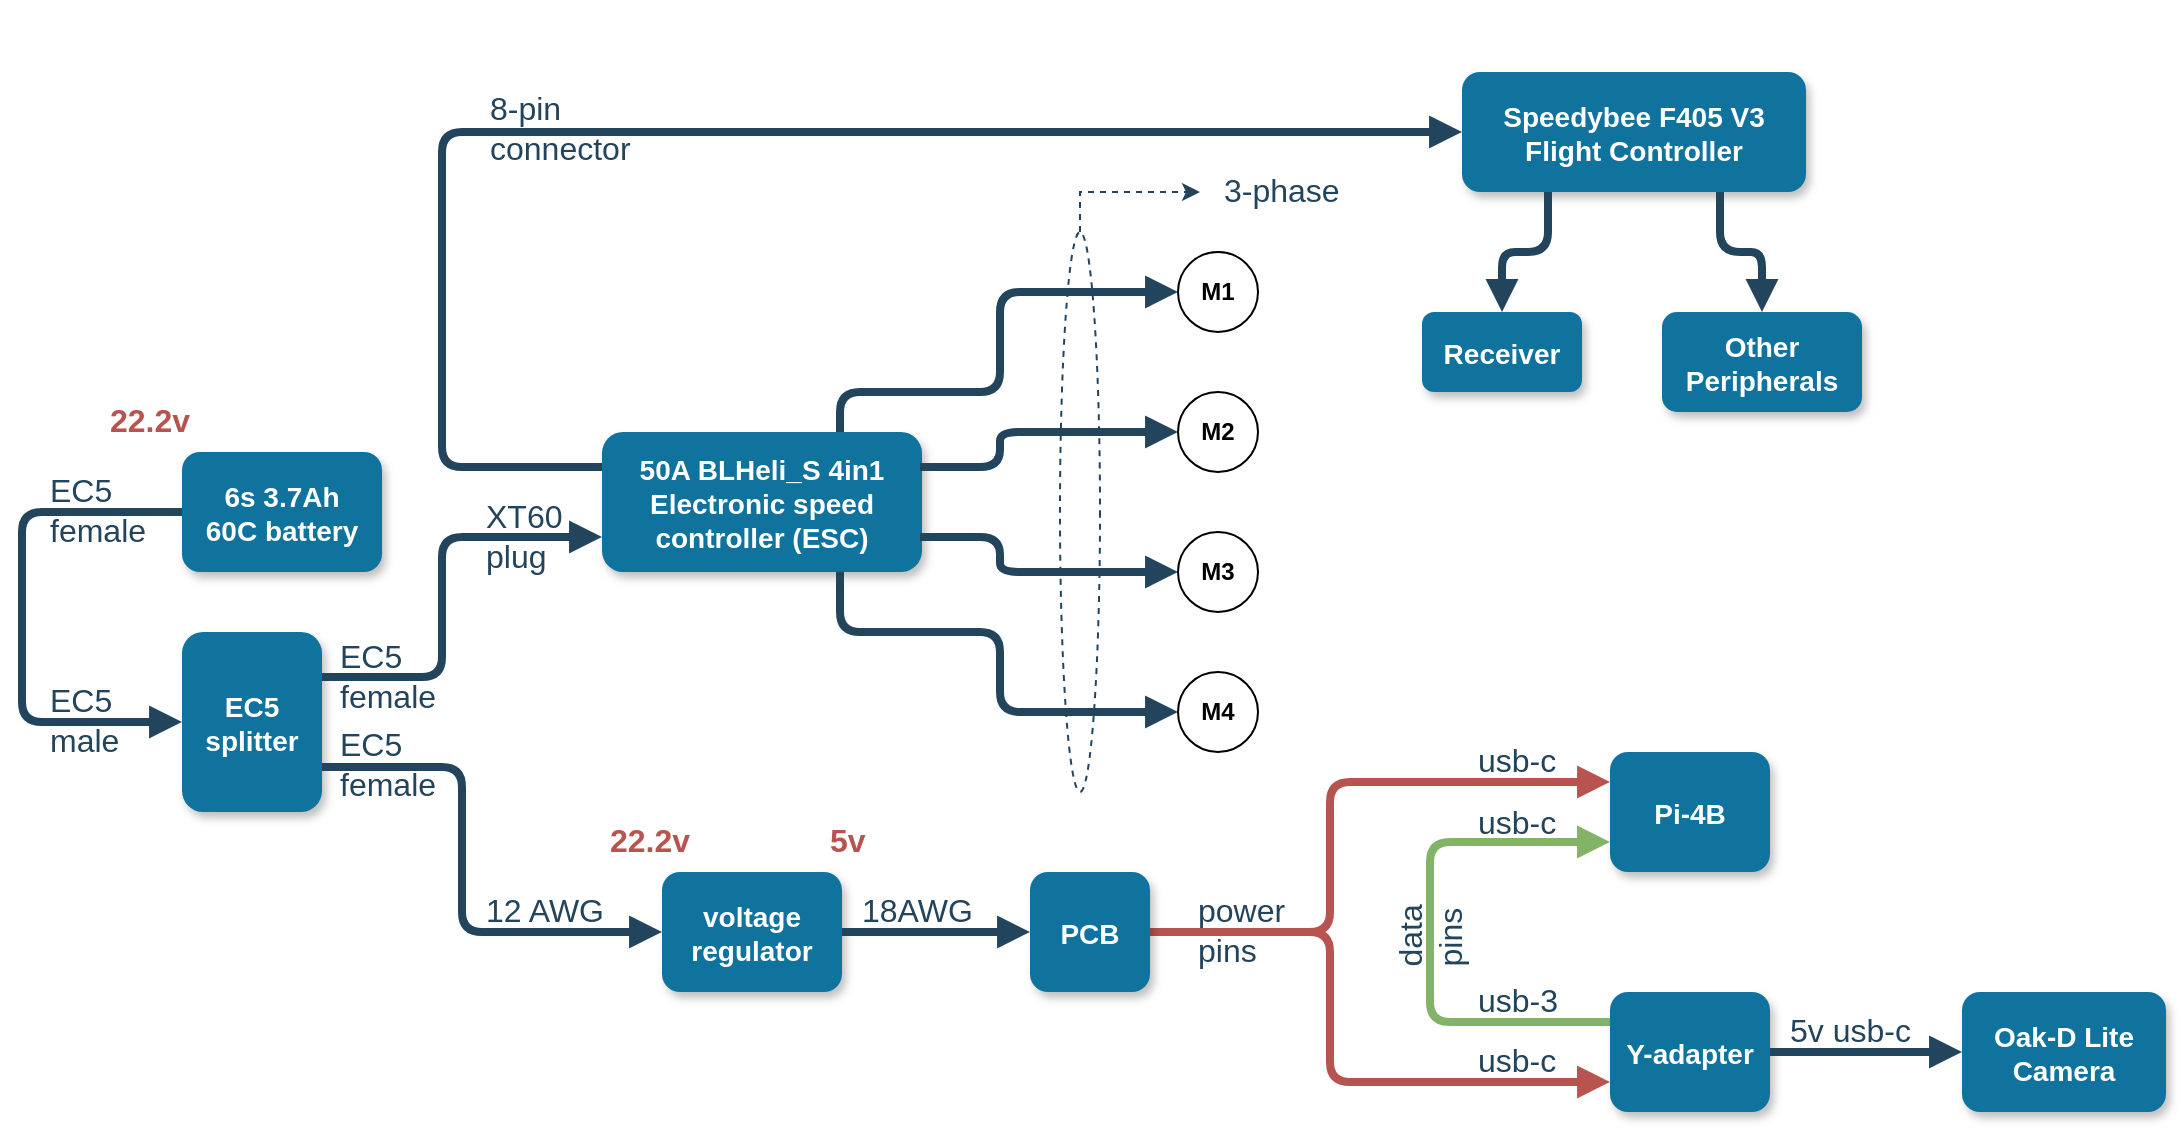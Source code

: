 <mxfile>
    <diagram name="Page-1" id="97916047-d0de-89f5-080d-49f4d83e522f">
        <mxGraphModel dx="1086" dy="705" grid="1" gridSize="10" guides="1" tooltips="1" connect="1" arrows="1" fold="1" page="1" pageScale="1.5" pageWidth="1169" pageHeight="827" background="none" math="0" shadow="0">
            <root>
                <mxCell id="0"/>
                <mxCell id="1" parent="0"/>
                <mxCell id="0hPKIBFiTmCVOufTVkQz-52" value="&lt;font style=&quot;font-size: 16px;&quot;&gt;8-pin&lt;br&gt;connector&lt;br&gt;&lt;/font&gt;" style="edgeLabel;html=1;align=left;verticalAlign=middle;resizable=0;points=[];labelBackgroundColor=none;fontColor=#23445D;" parent="1" vertex="1" connectable="0">
                    <mxGeometry x="319.995" y="154.003" as="geometry">
                        <mxPoint x="22" y="64" as="offset"/>
                    </mxGeometry>
                </mxCell>
                <mxCell id="0hPKIBFiTmCVOufTVkQz-50" value="&lt;font style=&quot;font-size: 16px;&quot;&gt;XT60&lt;br&gt;plug&lt;br&gt;&lt;/font&gt;" style="edgeLabel;html=1;align=left;verticalAlign=middle;resizable=0;points=[];labelBackgroundColor=none;fontColor=#23445D;" parent="1" vertex="1" connectable="0">
                    <mxGeometry x="317.995" y="358.003" as="geometry">
                        <mxPoint x="22" y="64" as="offset"/>
                    </mxGeometry>
                </mxCell>
                <mxCell id="0hPKIBFiTmCVOufTVkQz-49" value="&lt;font style=&quot;font-size: 16px;&quot;&gt;EC5&lt;br&gt;female&lt;br&gt;&lt;/font&gt;" style="edgeLabel;html=1;align=left;verticalAlign=middle;resizable=0;points=[];labelBackgroundColor=none;fontColor=#23445D;" parent="1" vertex="1" connectable="0">
                    <mxGeometry x="99.995" y="345.003" as="geometry">
                        <mxPoint x="22" y="64" as="offset"/>
                    </mxGeometry>
                </mxCell>
                <mxCell id="0hPKIBFiTmCVOufTVkQz-33" value="&lt;span style=&quot;font-size: 16px;&quot;&gt;usb-c&lt;/span&gt;" style="edgeLabel;html=1;align=left;verticalAlign=middle;resizable=0;points=[];labelBackgroundColor=none;fontColor=#23445D;" parent="1" vertex="1" connectable="0">
                    <mxGeometry x="813.995" y="501.003" as="geometry">
                        <mxPoint x="22" y="64" as="offset"/>
                    </mxGeometry>
                </mxCell>
                <mxCell id="Tr897aCAvD2A82pSiaK6-78" value="&lt;span style=&quot;font-size: 16px;&quot;&gt;usb-c&lt;/span&gt;" style="edgeLabel;html=1;align=left;verticalAlign=middle;resizable=0;points=[];labelBackgroundColor=none;fontColor=#23445D;" parent="1" vertex="1" connectable="0">
                    <mxGeometry x="813.995" y="470.003" as="geometry">
                        <mxPoint x="22" y="64" as="offset"/>
                    </mxGeometry>
                </mxCell>
                <mxCell id="Tr897aCAvD2A82pSiaK6-79" value="&lt;span style=&quot;font-size: 16px;&quot;&gt;usb-3&lt;/span&gt;" style="edgeLabel;html=1;align=left;verticalAlign=middle;resizable=0;points=[];labelBackgroundColor=none;fontColor=#23445D;" parent="1" vertex="1" connectable="0">
                    <mxGeometry x="813.995" y="590.003" as="geometry">
                        <mxPoint x="22" y="64" as="offset"/>
                    </mxGeometry>
                </mxCell>
                <mxCell id="0hPKIBFiTmCVOufTVkQz-32" value="&lt;font style=&quot;font-size: 16px;&quot;&gt;22.2v&lt;/font&gt;" style="edgeLabel;html=1;align=left;verticalAlign=middle;resizable=0;points=[];labelBackgroundColor=none;fontColor=#B85450;fontStyle=1" parent="1" vertex="1" connectable="0">
                    <mxGeometry x="129.995" y="300.003" as="geometry">
                        <mxPoint x="22" y="64" as="offset"/>
                    </mxGeometry>
                </mxCell>
                <mxCell id="Tr897aCAvD2A82pSiaK6-81" value="&lt;font style=&quot;font-size: 16px;&quot;&gt;data&lt;br&gt;pins&lt;br&gt;&lt;/font&gt;" style="edgeLabel;html=1;align=left;verticalAlign=middle;resizable=0;points=[];horizontal=0;labelBackgroundColor=none;fontColor=#23445D;" parent="1" vertex="1" connectable="0">
                    <mxGeometry x="791.995" y="703.003" as="geometry">
                        <mxPoint x="22" y="64" as="offset"/>
                    </mxGeometry>
                </mxCell>
                <mxCell id="Tr897aCAvD2A82pSiaK6-82" value="&lt;font style=&quot;font-size: 16px;&quot;&gt;power&lt;br&gt;pins&lt;br&gt;&lt;/font&gt;" style="edgeLabel;html=1;align=left;verticalAlign=middle;resizable=0;points=[];labelBackgroundColor=none;fontColor=#23445D;" parent="1" vertex="1" connectable="0">
                    <mxGeometry x="673.995" y="555.003" as="geometry">
                        <mxPoint x="22" y="64" as="offset"/>
                    </mxGeometry>
                </mxCell>
                <mxCell id="Tr897aCAvD2A82pSiaK6-80" value="&lt;span style=&quot;font-size: 16px;&quot;&gt;usb-c&lt;/span&gt;" style="edgeLabel;html=1;align=left;verticalAlign=middle;resizable=0;points=[];labelBackgroundColor=none;fontColor=#23445D;" parent="1" vertex="1" connectable="0">
                    <mxGeometry x="813.995" y="620.003" as="geometry">
                        <mxPoint x="22" y="64" as="offset"/>
                    </mxGeometry>
                </mxCell>
                <mxCell id="2" value="EC5&#10;splitter" style="rounded=1;fillColor=#10739E;strokeColor=none;shadow=1;gradientColor=none;fontStyle=1;fontColor=#FFFFFF;fontSize=14;" parent="1" vertex="1">
                    <mxGeometry x="190" y="470" width="70" height="90" as="geometry"/>
                </mxCell>
                <mxCell id="4" value="voltage&#10;regulator" style="rounded=1;fillColor=#10739E;strokeColor=none;shadow=1;gradientColor=none;fontStyle=1;fontColor=#FFFFFF;fontSize=14;" parent="1" vertex="1">
                    <mxGeometry x="430" y="590" width="90" height="60" as="geometry"/>
                </mxCell>
                <mxCell id="6" value="Speedybee F405 V3&#10;Flight Controller" style="rounded=1;fillColor=#10739E;strokeColor=none;shadow=1;gradientColor=none;fontStyle=1;fontColor=#FFFFFF;fontSize=14;" parent="1" vertex="1">
                    <mxGeometry x="830" y="190" width="172" height="60" as="geometry"/>
                </mxCell>
                <mxCell id="7" value="50A BLHeli_S 4in1&#10;Electronic speed&#10;controller (ESC)" style="rounded=1;fillColor=#10739E;strokeColor=none;shadow=1;gradientColor=none;fontStyle=1;fontColor=#FFFFFF;fontSize=14;" parent="1" vertex="1">
                    <mxGeometry x="400" y="370" width="160" height="70" as="geometry"/>
                </mxCell>
                <mxCell id="29" value="" style="edgeStyle=elbowEdgeStyle;strokeWidth=4;endArrow=block;endFill=1;fontStyle=1;strokeColor=#23445D;exitX=1;exitY=0.75;exitDx=0;exitDy=0;entryX=0;entryY=0.5;entryDx=0;entryDy=0;" parent="1" source="2" target="4" edge="1">
                    <mxGeometry x="22" y="165.5" width="100" height="100" as="geometry">
                        <mxPoint x="72" y="265.5" as="sourcePoint"/>
                        <mxPoint x="172" y="165.5" as="targetPoint"/>
                        <Array as="points">
                            <mxPoint x="330" y="590"/>
                        </Array>
                    </mxGeometry>
                </mxCell>
                <mxCell id="Tr897aCAvD2A82pSiaK6-56" value="" style="edgeStyle=elbowEdgeStyle;strokeWidth=4;endArrow=block;endFill=1;fontStyle=1;strokeColor=#23445D;entryX=0;entryY=0.75;entryDx=0;entryDy=0;exitX=1;exitY=0.25;exitDx=0;exitDy=0;" parent="1" source="2" target="7" edge="1">
                    <mxGeometry x="22" y="165.5" width="100" height="100" as="geometry">
                        <mxPoint x="290" y="490" as="sourcePoint"/>
                        <mxPoint x="440" y="660" as="targetPoint"/>
                        <Array as="points">
                            <mxPoint x="320" y="460"/>
                        </Array>
                    </mxGeometry>
                </mxCell>
                <mxCell id="Tr897aCAvD2A82pSiaK6-57" value="" style="edgeStyle=elbowEdgeStyle;strokeWidth=4;endArrow=block;endFill=1;fontStyle=1;strokeColor=#23445D;exitX=0;exitY=0.25;exitDx=0;exitDy=0;entryX=0;entryY=0.5;entryDx=0;entryDy=0;" parent="1" source="7" target="6" edge="1">
                    <mxGeometry x="22" y="165.5" width="100" height="100" as="geometry">
                        <mxPoint x="300" y="510" as="sourcePoint"/>
                        <mxPoint x="440" y="395" as="targetPoint"/>
                        <Array as="points">
                            <mxPoint x="320" y="310"/>
                        </Array>
                    </mxGeometry>
                </mxCell>
                <mxCell id="Tr897aCAvD2A82pSiaK6-59" value="" style="edgeStyle=elbowEdgeStyle;strokeWidth=4;endArrow=block;endFill=1;fontStyle=1;strokeColor=#b85450;fillColor=#f8cecc;entryX=0;entryY=0.25;entryDx=0;entryDy=0;exitX=1;exitY=0.5;exitDx=0;exitDy=0;" parent="1" source="Tr897aCAvD2A82pSiaK6-75" target="0hPKIBFiTmCVOufTVkQz-53" edge="1">
                    <mxGeometry x="22" y="135.5" width="100" height="100" as="geometry">
                        <mxPoint x="614" y="580" as="sourcePoint"/>
                        <mxPoint x="904" y="545.0" as="targetPoint"/>
                        <Array as="points">
                            <mxPoint x="764" y="580"/>
                        </Array>
                    </mxGeometry>
                </mxCell>
                <mxCell id="Tr897aCAvD2A82pSiaK6-62" value="" style="edgeStyle=elbowEdgeStyle;strokeWidth=4;endArrow=block;endFill=1;fontStyle=1;strokeColor=#b85450;exitX=1;exitY=0.5;exitDx=0;exitDy=0;entryX=0;entryY=0.75;entryDx=0;entryDy=0;fillColor=#f8cecc;" parent="1" source="Tr897aCAvD2A82pSiaK6-75" target="Tr897aCAvD2A82pSiaK6-65" edge="1">
                    <mxGeometry x="22" y="135.5" width="100" height="100" as="geometry">
                        <mxPoint x="594" y="620" as="sourcePoint"/>
                        <mxPoint x="864" y="560" as="targetPoint"/>
                        <Array as="points">
                            <mxPoint x="764" y="680"/>
                        </Array>
                    </mxGeometry>
                </mxCell>
                <mxCell id="Tr897aCAvD2A82pSiaK6-65" value="Y-adapter" style="rounded=1;fillColor=#10739E;strokeColor=none;shadow=1;gradientColor=none;fontStyle=1;fontColor=#FFFFFF;fontSize=14;" parent="1" vertex="1">
                    <mxGeometry x="904" y="650" width="80" height="60" as="geometry"/>
                </mxCell>
                <mxCell id="Tr897aCAvD2A82pSiaK6-67" value="&lt;font style=&quot;font-size: 16px;&quot;&gt;18AWG&lt;/font&gt;" style="edgeLabel;html=1;align=left;verticalAlign=middle;resizable=0;points=[];labelBackgroundColor=none;fontColor=#23445D;" parent="1" vertex="1" connectable="0">
                    <mxGeometry x="505.995" y="545.003" as="geometry">
                        <mxPoint x="22" y="64" as="offset"/>
                    </mxGeometry>
                </mxCell>
                <mxCell id="Tr897aCAvD2A82pSiaK6-76" value="" style="edgeStyle=elbowEdgeStyle;strokeWidth=4;endArrow=block;endFill=1;fontStyle=1;strokeColor=#23445D;exitX=1;exitY=0.5;exitDx=0;exitDy=0;entryX=0;entryY=0.5;entryDx=0;entryDy=0;entryPerimeter=0;" parent="1" source="4" target="Tr897aCAvD2A82pSiaK6-75" edge="1">
                    <mxGeometry x="22" y="135.5" width="100" height="100" as="geometry">
                        <mxPoint x="552" y="620" as="sourcePoint"/>
                        <mxPoint x="630" y="620" as="targetPoint"/>
                    </mxGeometry>
                </mxCell>
                <mxCell id="Tr897aCAvD2A82pSiaK6-75" value="PCB" style="rounded=1;fillColor=#10739E;strokeColor=none;shadow=1;gradientColor=none;fontStyle=1;fontColor=#FFFFFF;fontSize=14;" parent="1" vertex="1">
                    <mxGeometry x="614" y="590" width="60" height="60" as="geometry"/>
                </mxCell>
                <mxCell id="Tr897aCAvD2A82pSiaK6-77" value="" style="edgeStyle=elbowEdgeStyle;strokeWidth=4;endArrow=none;endFill=0;fontStyle=1;strokeColor=#82b366;fillColor=#d5e8d4;entryX=0;entryY=0.25;entryDx=0;entryDy=0;exitX=0;exitY=0.75;exitDx=0;exitDy=0;elbow=vertical;startArrow=block;startFill=1;" parent="1" source="0hPKIBFiTmCVOufTVkQz-53" target="Tr897aCAvD2A82pSiaK6-65" edge="1">
                    <mxGeometry x="22" y="135.5" width="100" height="100" as="geometry">
                        <mxPoint x="594" y="600" as="sourcePoint"/>
                        <mxPoint x="914" y="570" as="targetPoint"/>
                        <Array as="points">
                            <mxPoint x="814" y="650"/>
                        </Array>
                    </mxGeometry>
                </mxCell>
                <mxCell id="0hPKIBFiTmCVOufTVkQz-29" value="Oak-D Lite&#10;Camera" style="rounded=1;fillColor=#10739E;strokeColor=none;shadow=1;gradientColor=none;fontStyle=1;fontColor=#FFFFFF;fontSize=14;" parent="1" vertex="1">
                    <mxGeometry x="1080" y="650" width="102" height="60" as="geometry"/>
                </mxCell>
                <mxCell id="0hPKIBFiTmCVOufTVkQz-30" value="" style="edgeStyle=elbowEdgeStyle;strokeWidth=4;endArrow=block;endFill=1;fontStyle=1;strokeColor=#23445D;exitX=1;exitY=0.5;exitDx=0;exitDy=0;entryX=0;entryY=0.5;entryDx=0;entryDy=0;" parent="1" source="Tr897aCAvD2A82pSiaK6-65" target="0hPKIBFiTmCVOufTVkQz-29" edge="1">
                    <mxGeometry x="22" y="135.5" width="100" height="100" as="geometry">
                        <mxPoint x="476" y="570" as="sourcePoint"/>
                        <mxPoint x="594" y="570" as="targetPoint"/>
                    </mxGeometry>
                </mxCell>
                <mxCell id="0hPKIBFiTmCVOufTVkQz-31" value="&lt;font style=&quot;font-size: 16px;&quot;&gt;5v usb-c&lt;/font&gt;" style="edgeLabel;html=1;align=left;verticalAlign=middle;resizable=0;points=[];labelBackgroundColor=none;fontColor=#23445D;" parent="1" vertex="1" connectable="0">
                    <mxGeometry x="969.995" y="605.003" as="geometry">
                        <mxPoint x="22" y="64" as="offset"/>
                    </mxGeometry>
                </mxCell>
                <mxCell id="0hPKIBFiTmCVOufTVkQz-34" value="&lt;b&gt;M1&lt;/b&gt;" style="ellipse;whiteSpace=wrap;html=1;aspect=fixed;" parent="1" vertex="1">
                    <mxGeometry x="688" y="280" width="40" height="40" as="geometry"/>
                </mxCell>
                <mxCell id="0hPKIBFiTmCVOufTVkQz-36" value="&lt;b&gt;M2&lt;/b&gt;" style="ellipse;whiteSpace=wrap;html=1;aspect=fixed;" parent="1" vertex="1">
                    <mxGeometry x="688" y="350" width="40" height="40" as="geometry"/>
                </mxCell>
                <mxCell id="0hPKIBFiTmCVOufTVkQz-37" value="&lt;b&gt;M4&lt;/b&gt;" style="ellipse;whiteSpace=wrap;html=1;aspect=fixed;" parent="1" vertex="1">
                    <mxGeometry x="688" y="490" width="40" height="40" as="geometry"/>
                </mxCell>
                <mxCell id="0hPKIBFiTmCVOufTVkQz-38" value="" style="edgeStyle=orthogonalEdgeStyle;strokeWidth=4;endArrow=block;endFill=1;fontStyle=1;strokeColor=#23445D;entryX=0;entryY=0.5;entryDx=0;entryDy=0;elbow=vertical;exitX=0.75;exitY=0;exitDx=0;exitDy=0;" parent="1" target="0hPKIBFiTmCVOufTVkQz-34" edge="1">
                    <mxGeometry x="22" y="165.5" width="100" height="100" as="geometry">
                        <mxPoint x="519" y="370" as="sourcePoint"/>
                        <mxPoint x="639" y="416" as="targetPoint"/>
                        <Array as="points">
                            <mxPoint x="519" y="350"/>
                            <mxPoint x="599" y="350"/>
                            <mxPoint x="599" y="300"/>
                        </Array>
                    </mxGeometry>
                </mxCell>
                <mxCell id="0hPKIBFiTmCVOufTVkQz-39" value="" style="edgeStyle=elbowEdgeStyle;strokeWidth=4;endArrow=block;endFill=1;fontStyle=1;strokeColor=#23445D;exitX=1;exitY=0.25;exitDx=0;exitDy=0;entryX=0;entryY=0.5;entryDx=0;entryDy=0;" parent="1" target="0hPKIBFiTmCVOufTVkQz-36" edge="1">
                    <mxGeometry x="22" y="165.5" width="100" height="100" as="geometry">
                        <mxPoint x="559" y="387.5" as="sourcePoint"/>
                        <mxPoint x="679" y="450" as="targetPoint"/>
                        <Array as="points">
                            <mxPoint x="599" y="388"/>
                        </Array>
                    </mxGeometry>
                </mxCell>
                <mxCell id="0hPKIBFiTmCVOufTVkQz-42" value="" style="edgeStyle=elbowEdgeStyle;strokeWidth=4;endArrow=block;endFill=1;fontStyle=1;strokeColor=#23445D;exitX=1;exitY=0.75;exitDx=0;exitDy=0;entryX=0;entryY=0.5;entryDx=0;entryDy=0;" parent="1" target="0hPKIBFiTmCVOufTVkQz-35" edge="1">
                    <mxGeometry x="22" y="165.5" width="100" height="100" as="geometry">
                        <mxPoint x="559" y="422.5" as="sourcePoint"/>
                        <mxPoint x="779" y="380" as="targetPoint"/>
                        <Array as="points">
                            <mxPoint x="599" y="440"/>
                        </Array>
                    </mxGeometry>
                </mxCell>
                <mxCell id="0hPKIBFiTmCVOufTVkQz-35" value="&lt;b&gt;M3&lt;/b&gt;" style="ellipse;whiteSpace=wrap;html=1;aspect=fixed;" parent="1" vertex="1">
                    <mxGeometry x="688" y="420" width="40" height="40" as="geometry"/>
                </mxCell>
                <mxCell id="0hPKIBFiTmCVOufTVkQz-43" value="" style="edgeStyle=orthogonalEdgeStyle;strokeWidth=4;endArrow=block;endFill=1;fontStyle=1;strokeColor=#23445D;entryX=0;entryY=0.5;entryDx=0;entryDy=0;elbow=vertical;exitX=0.75;exitY=1;exitDx=0;exitDy=0;" parent="1" target="0hPKIBFiTmCVOufTVkQz-37" edge="1">
                    <mxGeometry x="22" y="165.5" width="100" height="100" as="geometry">
                        <mxPoint x="519" y="440" as="sourcePoint"/>
                        <mxPoint x="767" y="320" as="targetPoint"/>
                        <Array as="points">
                            <mxPoint x="519" y="470"/>
                            <mxPoint x="599" y="470"/>
                            <mxPoint x="599" y="510"/>
                        </Array>
                    </mxGeometry>
                </mxCell>
                <mxCell id="0hPKIBFiTmCVOufTVkQz-45" style="edgeStyle=elbowEdgeStyle;rounded=0;orthogonalLoop=1;jettySize=auto;html=1;exitX=0.5;exitY=0;exitDx=0;exitDy=0;dashed=1;strokeColor=#23445D;fontColor=#23445D;" parent="1" source="0hPKIBFiTmCVOufTVkQz-44" edge="1">
                    <mxGeometry relative="1" as="geometry">
                        <mxPoint x="699" y="250" as="targetPoint"/>
                        <Array as="points">
                            <mxPoint x="639" y="260"/>
                        </Array>
                    </mxGeometry>
                </mxCell>
                <mxCell id="0hPKIBFiTmCVOufTVkQz-44" value="" style="ellipse;whiteSpace=wrap;html=1;strokeColor=#23445D;fillColor=none;dashed=1;fontColor=#23445D;" parent="1" vertex="1">
                    <mxGeometry x="629" y="270" width="20" height="280" as="geometry"/>
                </mxCell>
                <mxCell id="0hPKIBFiTmCVOufTVkQz-46" value="&lt;font style=&quot;font-size: 16px;&quot;&gt;3-phase&lt;/font&gt;" style="edgeLabel;html=1;align=left;verticalAlign=middle;resizable=0;points=[];labelBackgroundColor=none;fontColor=#23445D;" parent="1" vertex="1" connectable="0">
                    <mxGeometry x="686.995" y="185.003" as="geometry">
                        <mxPoint x="22" y="64" as="offset"/>
                    </mxGeometry>
                </mxCell>
                <mxCell id="0hPKIBFiTmCVOufTVkQz-47" value="6s 3.7Ah&#10;60C battery" style="rounded=1;fillColor=#10739E;strokeColor=none;shadow=1;gradientColor=none;fontStyle=1;fontColor=#FFFFFF;fontSize=14;" parent="1" vertex="1">
                    <mxGeometry x="190" y="380" width="100" height="60" as="geometry"/>
                </mxCell>
                <mxCell id="0hPKIBFiTmCVOufTVkQz-48" value="" style="edgeStyle=elbowEdgeStyle;strokeWidth=4;endArrow=block;endFill=1;fontStyle=1;strokeColor=#23445D;exitX=0;exitY=0.5;exitDx=0;exitDy=0;entryX=0;entryY=0.5;entryDx=0;entryDy=0;" parent="1" source="0hPKIBFiTmCVOufTVkQz-47" target="2" edge="1">
                    <mxGeometry x="22" y="165.5" width="100" height="100" as="geometry">
                        <mxPoint x="300" y="510" as="sourcePoint"/>
                        <mxPoint x="440" y="433" as="targetPoint"/>
                        <Array as="points">
                            <mxPoint x="110" y="460"/>
                        </Array>
                    </mxGeometry>
                </mxCell>
                <mxCell id="0hPKIBFiTmCVOufTVkQz-53" value="Pi-4B" style="rounded=1;fillColor=#10739E;strokeColor=none;shadow=1;gradientColor=none;fontStyle=1;fontColor=#FFFFFF;fontSize=14;" parent="1" vertex="1">
                    <mxGeometry x="904" y="530" width="80" height="60" as="geometry"/>
                </mxCell>
                <mxCell id="0hPKIBFiTmCVOufTVkQz-55" value="" style="edgeStyle=elbowEdgeStyle;strokeWidth=4;endArrow=block;endFill=1;fontStyle=1;strokeColor=#23445D;exitX=0.25;exitY=1;exitDx=0;exitDy=0;entryX=0.5;entryY=0;entryDx=0;entryDy=0;elbow=vertical;" parent="1" source="6" target="0hPKIBFiTmCVOufTVkQz-58" edge="1">
                    <mxGeometry x="22" y="165.5" width="100" height="100" as="geometry">
                        <mxPoint x="410" y="398" as="sourcePoint"/>
                        <mxPoint x="873" y="320" as="targetPoint"/>
                    </mxGeometry>
                </mxCell>
                <mxCell id="0hPKIBFiTmCVOufTVkQz-57" value="" style="edgeStyle=elbowEdgeStyle;strokeWidth=4;endArrow=block;endFill=1;fontStyle=1;strokeColor=#23445D;exitX=0.75;exitY=1;exitDx=0;exitDy=0;entryX=0.5;entryY=0;entryDx=0;entryDy=0;elbow=vertical;" parent="1" source="6" target="0hPKIBFiTmCVOufTVkQz-59" edge="1">
                    <mxGeometry x="22" y="165.5" width="100" height="100" as="geometry">
                        <mxPoint x="926" y="260" as="sourcePoint"/>
                        <mxPoint x="959" y="340" as="targetPoint"/>
                    </mxGeometry>
                </mxCell>
                <mxCell id="0hPKIBFiTmCVOufTVkQz-58" value="Receiver" style="rounded=1;fillColor=#10739E;strokeColor=none;shadow=1;gradientColor=none;fontStyle=1;fontColor=#FFFFFF;fontSize=14;" parent="1" vertex="1">
                    <mxGeometry x="810" y="310" width="80" height="40" as="geometry"/>
                </mxCell>
                <mxCell id="0hPKIBFiTmCVOufTVkQz-59" value="Other&#10;Peripherals" style="rounded=1;fillColor=#10739E;strokeColor=none;shadow=1;gradientColor=none;fontStyle=1;fontColor=#FFFFFF;fontSize=14;" parent="1" vertex="1">
                    <mxGeometry x="930" y="310" width="100" height="50" as="geometry"/>
                </mxCell>
                <mxCell id="30" value="&lt;font style=&quot;font-size: 16px;&quot;&gt;EC5&lt;br&gt;female&lt;br&gt;&lt;/font&gt;" style="edgeLabel;html=1;align=left;verticalAlign=middle;resizable=0;points=[];labelBackgroundColor=none;fontColor=#23445D;" parent="1" vertex="1" connectable="0">
                    <mxGeometry x="244.995" y="472.003" as="geometry">
                        <mxPoint x="22" y="64" as="offset"/>
                    </mxGeometry>
                </mxCell>
                <mxCell id="31" value="&lt;font style=&quot;font-size: 16px;&quot;&gt;EC5&lt;br&gt;male&lt;br&gt;&lt;/font&gt;" style="edgeLabel;html=1;align=left;verticalAlign=middle;resizable=0;points=[];labelBackgroundColor=none;fontColor=#23445D;" parent="1" vertex="1" connectable="0">
                    <mxGeometry x="99.995" y="450.003" as="geometry">
                        <mxPoint x="22" y="64" as="offset"/>
                    </mxGeometry>
                </mxCell>
                <mxCell id="32" value="&lt;font style=&quot;font-size: 16px;&quot;&gt;12 AWG&lt;br&gt;&lt;/font&gt;" style="edgeLabel;html=1;align=left;verticalAlign=middle;resizable=0;points=[];labelBackgroundColor=none;fontColor=#23445D;" parent="1" vertex="1" connectable="0">
                    <mxGeometry x="317.995" y="545.003" as="geometry">
                        <mxPoint x="22" y="64" as="offset"/>
                    </mxGeometry>
                </mxCell>
                <mxCell id="33" value="&lt;font style=&quot;font-size: 16px;&quot;&gt;EC5&lt;br&gt;female&lt;br&gt;&lt;/font&gt;" style="edgeLabel;html=1;align=left;verticalAlign=middle;resizable=0;points=[];labelBackgroundColor=none;fontColor=#23445D;" parent="1" vertex="1" connectable="0">
                    <mxGeometry x="244.995" y="428.003" as="geometry">
                        <mxPoint x="22" y="64" as="offset"/>
                    </mxGeometry>
                </mxCell>
                <mxCell id="34" value="&lt;font style=&quot;font-size: 16px;&quot;&gt;5v&lt;/font&gt;" style="edgeLabel;html=1;align=left;verticalAlign=middle;resizable=0;points=[];labelBackgroundColor=none;fontColor=#B85450;fontStyle=1" parent="1" vertex="1" connectable="0">
                    <mxGeometry x="489.995" y="510.003" as="geometry">
                        <mxPoint x="22" y="64" as="offset"/>
                    </mxGeometry>
                </mxCell>
                <mxCell id="35" value="&lt;font style=&quot;font-size: 16px;&quot;&gt;22.2v&lt;/font&gt;" style="edgeLabel;html=1;align=left;verticalAlign=middle;resizable=0;points=[];labelBackgroundColor=none;fontColor=#B85450;fontStyle=1" parent="1" vertex="1" connectable="0">
                    <mxGeometry x="379.995" y="510.003" as="geometry">
                        <mxPoint x="22" y="64" as="offset"/>
                    </mxGeometry>
                </mxCell>
            </root>
        </mxGraphModel>
    </diagram>
</mxfile>